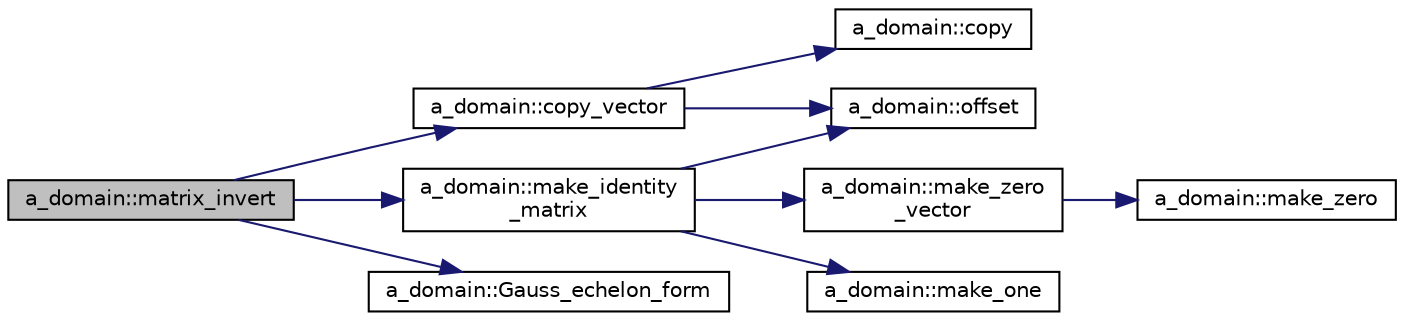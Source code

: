 digraph "a_domain::matrix_invert"
{
  edge [fontname="Helvetica",fontsize="10",labelfontname="Helvetica",labelfontsize="10"];
  node [fontname="Helvetica",fontsize="10",shape=record];
  rankdir="LR";
  Node186 [label="a_domain::matrix_invert",height=0.2,width=0.4,color="black", fillcolor="grey75", style="filled", fontcolor="black"];
  Node186 -> Node187 [color="midnightblue",fontsize="10",style="solid",fontname="Helvetica"];
  Node187 [label="a_domain::copy_vector",height=0.2,width=0.4,color="black", fillcolor="white", style="filled",URL="$db/dd1/classa__domain.html#adc51883ec234c73edbbc047a0a3e2f6c"];
  Node187 -> Node188 [color="midnightblue",fontsize="10",style="solid",fontname="Helvetica"];
  Node188 [label="a_domain::copy",height=0.2,width=0.4,color="black", fillcolor="white", style="filled",URL="$db/dd1/classa__domain.html#a0a6f28f247762f79caeca959f58440bc"];
  Node187 -> Node189 [color="midnightblue",fontsize="10",style="solid",fontname="Helvetica"];
  Node189 [label="a_domain::offset",height=0.2,width=0.4,color="black", fillcolor="white", style="filled",URL="$db/dd1/classa__domain.html#a62f150e399aec130df913d65a7772ff3"];
  Node186 -> Node190 [color="midnightblue",fontsize="10",style="solid",fontname="Helvetica"];
  Node190 [label="a_domain::make_identity\l_matrix",height=0.2,width=0.4,color="black", fillcolor="white", style="filled",URL="$db/dd1/classa__domain.html#ac0b9a2c9b835da684018c60ccb824d3e"];
  Node190 -> Node191 [color="midnightblue",fontsize="10",style="solid",fontname="Helvetica"];
  Node191 [label="a_domain::make_zero\l_vector",height=0.2,width=0.4,color="black", fillcolor="white", style="filled",URL="$db/dd1/classa__domain.html#a9eaa89bc3512e04e8c3d9e5feb6c7dcb"];
  Node191 -> Node192 [color="midnightblue",fontsize="10",style="solid",fontname="Helvetica"];
  Node192 [label="a_domain::make_zero",height=0.2,width=0.4,color="black", fillcolor="white", style="filled",URL="$db/dd1/classa__domain.html#a3a01cffc84b77049af781f6c314f7a75"];
  Node190 -> Node193 [color="midnightblue",fontsize="10",style="solid",fontname="Helvetica"];
  Node193 [label="a_domain::make_one",height=0.2,width=0.4,color="black", fillcolor="white", style="filled",URL="$db/dd1/classa__domain.html#a6929066f012b2089349774888e665db2"];
  Node190 -> Node189 [color="midnightblue",fontsize="10",style="solid",fontname="Helvetica"];
  Node186 -> Node194 [color="midnightblue",fontsize="10",style="solid",fontname="Helvetica"];
  Node194 [label="a_domain::Gauss_echelon_form",height=0.2,width=0.4,color="black", fillcolor="white", style="filled",URL="$db/dd1/classa__domain.html#a155391ce053a94e6944573966511adb5"];
}
